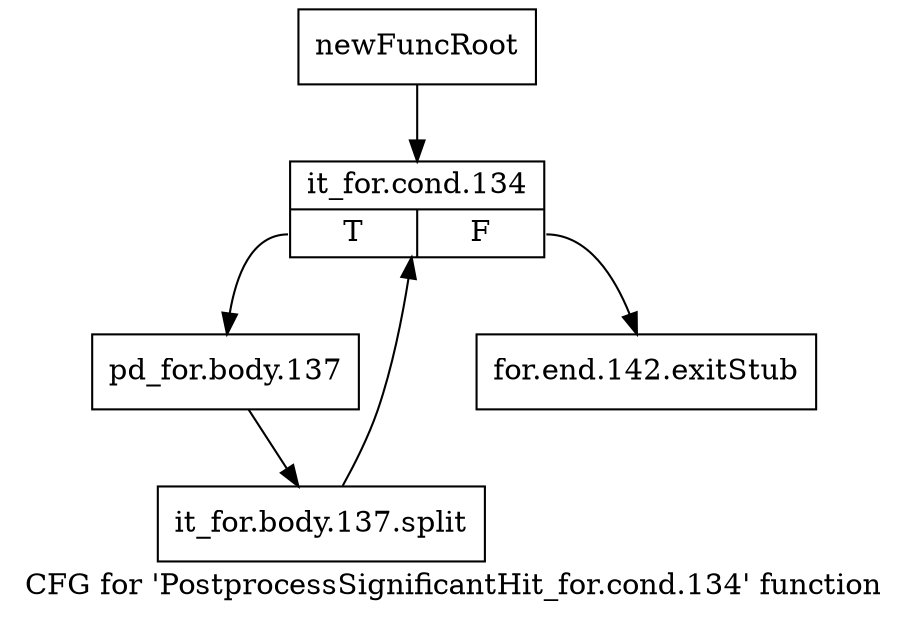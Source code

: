 digraph "CFG for 'PostprocessSignificantHit_for.cond.134' function" {
	label="CFG for 'PostprocessSignificantHit_for.cond.134' function";

	Node0x2fb6030 [shape=record,label="{newFuncRoot}"];
	Node0x2fb6030 -> Node0x2fb60d0;
	Node0x2fb6080 [shape=record,label="{for.end.142.exitStub}"];
	Node0x2fb60d0 [shape=record,label="{it_for.cond.134|{<s0>T|<s1>F}}"];
	Node0x2fb60d0:s0 -> Node0x2fb6120;
	Node0x2fb60d0:s1 -> Node0x2fb6080;
	Node0x2fb6120 [shape=record,label="{pd_for.body.137}"];
	Node0x2fb6120 -> Node0x37c6900;
	Node0x37c6900 [shape=record,label="{it_for.body.137.split}"];
	Node0x37c6900 -> Node0x2fb60d0;
}
